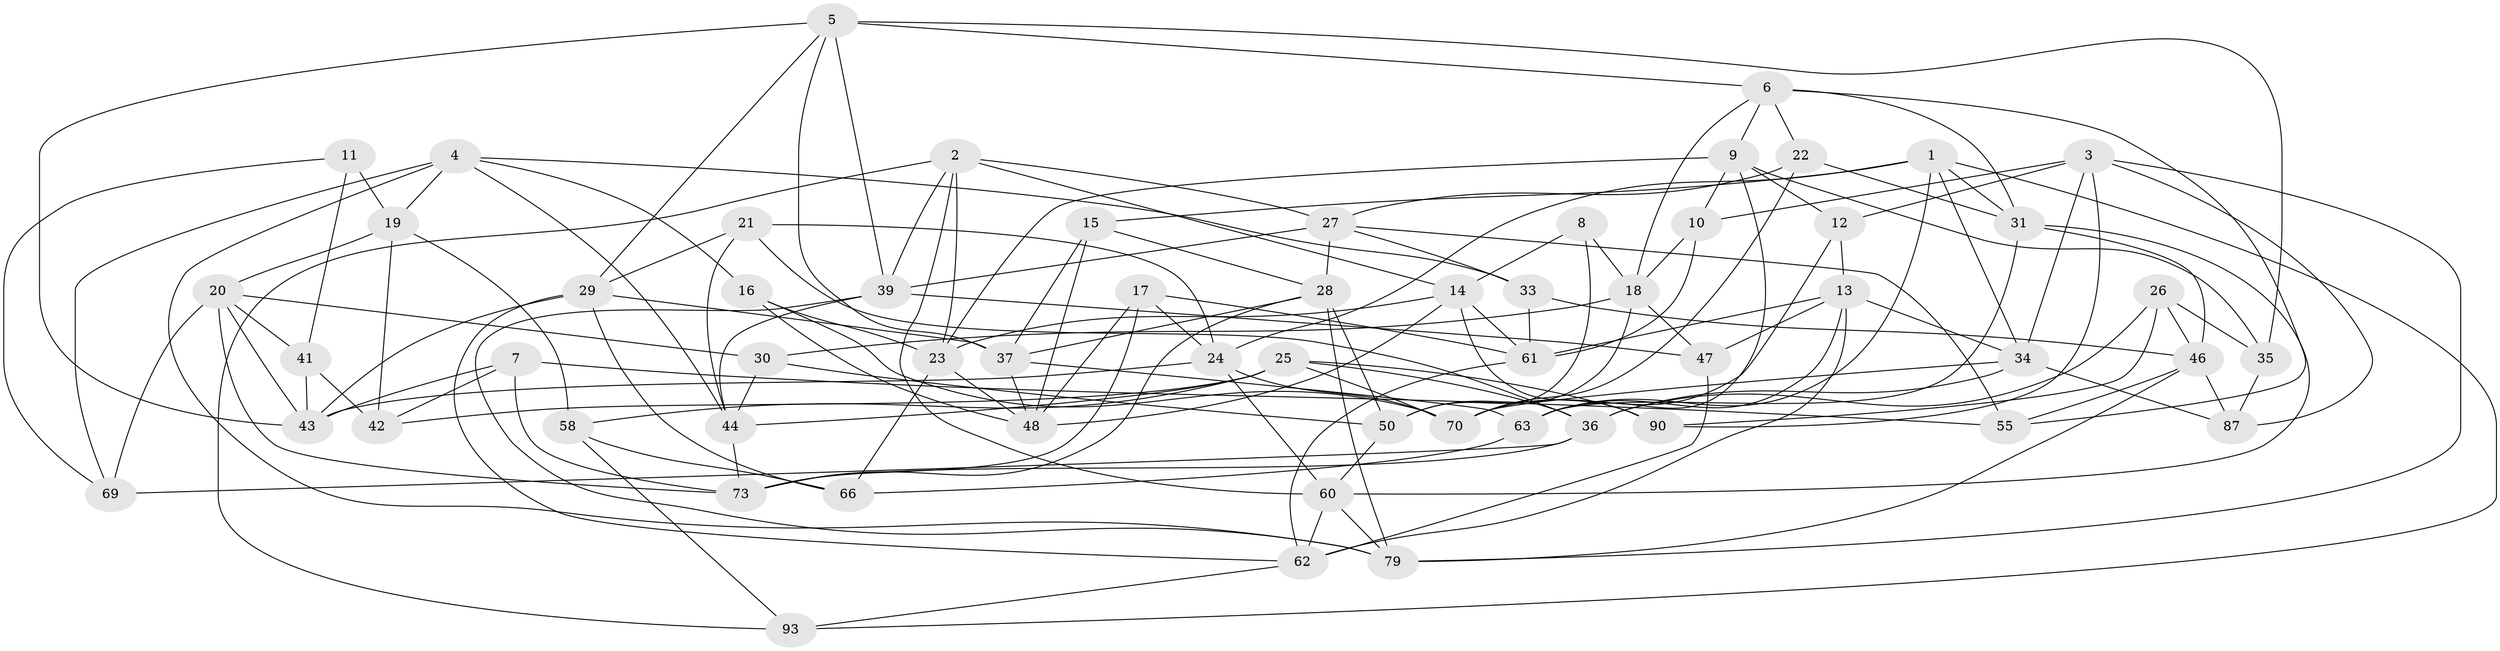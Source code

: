 // original degree distribution, {4: 1.0}
// Generated by graph-tools (version 1.1) at 2025/42/03/06/25 10:42:25]
// undirected, 59 vertices, 151 edges
graph export_dot {
graph [start="1"]
  node [color=gray90,style=filled];
  1 [super="+75"];
  2 [super="+89"];
  3 [super="+72"];
  4 [super="+38"];
  5 [super="+57"];
  6 [super="+52"];
  7;
  8;
  9 [super="+32"];
  10;
  11;
  12;
  13 [super="+68"];
  14 [super="+88"];
  15;
  16;
  17;
  18 [super="+56"];
  19 [super="+45"];
  20 [super="+86"];
  21;
  22;
  23 [super="+64"];
  24 [super="+51"];
  25 [super="+65"];
  26;
  27 [super="+74"];
  28 [super="+49"];
  29 [super="+85"];
  30;
  31 [super="+53"];
  33;
  34 [super="+67"];
  35;
  36 [super="+59"];
  37 [super="+83"];
  39 [super="+40"];
  41;
  42;
  43 [super="+78"];
  44 [super="+71"];
  46 [super="+54"];
  47;
  48 [super="+81"];
  50 [super="+76"];
  55;
  58;
  60 [super="+91"];
  61 [super="+92"];
  62 [super="+77"];
  63 [super="+84"];
  66;
  69;
  70 [super="+82"];
  73 [super="+94"];
  79 [super="+80"];
  87;
  90;
  93;
  1 -- 93;
  1 -- 34;
  1 -- 24;
  1 -- 31;
  1 -- 15;
  1 -- 63;
  2 -- 27;
  2 -- 39;
  2 -- 93;
  2 -- 60;
  2 -- 14;
  2 -- 23;
  3 -- 10;
  3 -- 79;
  3 -- 34;
  3 -- 90;
  3 -- 12;
  3 -- 87;
  4 -- 69;
  4 -- 16;
  4 -- 79;
  4 -- 33;
  4 -- 19;
  4 -- 44;
  5 -- 37;
  5 -- 43;
  5 -- 35;
  5 -- 39;
  5 -- 6;
  5 -- 29;
  6 -- 55;
  6 -- 22;
  6 -- 18;
  6 -- 9;
  6 -- 31;
  7 -- 55;
  7 -- 43;
  7 -- 42;
  7 -- 73;
  8 -- 14;
  8 -- 50 [weight=2];
  8 -- 18;
  9 -- 35;
  9 -- 12;
  9 -- 10;
  9 -- 23;
  9 -- 63;
  10 -- 18;
  10 -- 61;
  11 -- 41;
  11 -- 19 [weight=2];
  11 -- 69;
  12 -- 13;
  12 -- 70;
  13 -- 63;
  13 -- 34;
  13 -- 47;
  13 -- 62;
  13 -- 61;
  14 -- 48;
  14 -- 90;
  14 -- 61;
  14 -- 23;
  15 -- 48;
  15 -- 28;
  15 -- 37;
  16 -- 23;
  16 -- 48;
  16 -- 70;
  17 -- 61;
  17 -- 48;
  17 -- 73;
  17 -- 24;
  18 -- 47;
  18 -- 30;
  18 -- 50;
  19 -- 42;
  19 -- 20;
  19 -- 58;
  20 -- 69;
  20 -- 30;
  20 -- 41;
  20 -- 43;
  20 -- 73;
  21 -- 24;
  21 -- 36;
  21 -- 29;
  21 -- 44;
  22 -- 31;
  22 -- 70;
  22 -- 27;
  23 -- 48;
  23 -- 66;
  24 -- 60;
  24 -- 70;
  24 -- 43;
  25 -- 42;
  25 -- 90;
  25 -- 70;
  25 -- 58;
  25 -- 36;
  25 -- 44;
  26 -- 90;
  26 -- 35;
  26 -- 46;
  26 -- 36;
  27 -- 33;
  27 -- 28;
  27 -- 55;
  27 -- 39;
  28 -- 73;
  28 -- 37;
  28 -- 79;
  28 -- 50;
  29 -- 62;
  29 -- 43;
  29 -- 66;
  29 -- 37;
  30 -- 50;
  30 -- 44;
  31 -- 60;
  31 -- 46;
  31 -- 63;
  33 -- 46;
  33 -- 61;
  34 -- 36;
  34 -- 70;
  34 -- 87;
  35 -- 87;
  36 -- 69;
  36 -- 73;
  37 -- 48;
  37 -- 63;
  39 -- 47;
  39 -- 44;
  39 -- 79;
  41 -- 42;
  41 -- 43;
  44 -- 73;
  46 -- 87;
  46 -- 55;
  46 -- 79;
  47 -- 62;
  50 -- 60;
  58 -- 66;
  58 -- 93;
  60 -- 62;
  60 -- 79;
  61 -- 62;
  62 -- 93;
  63 -- 66;
}
